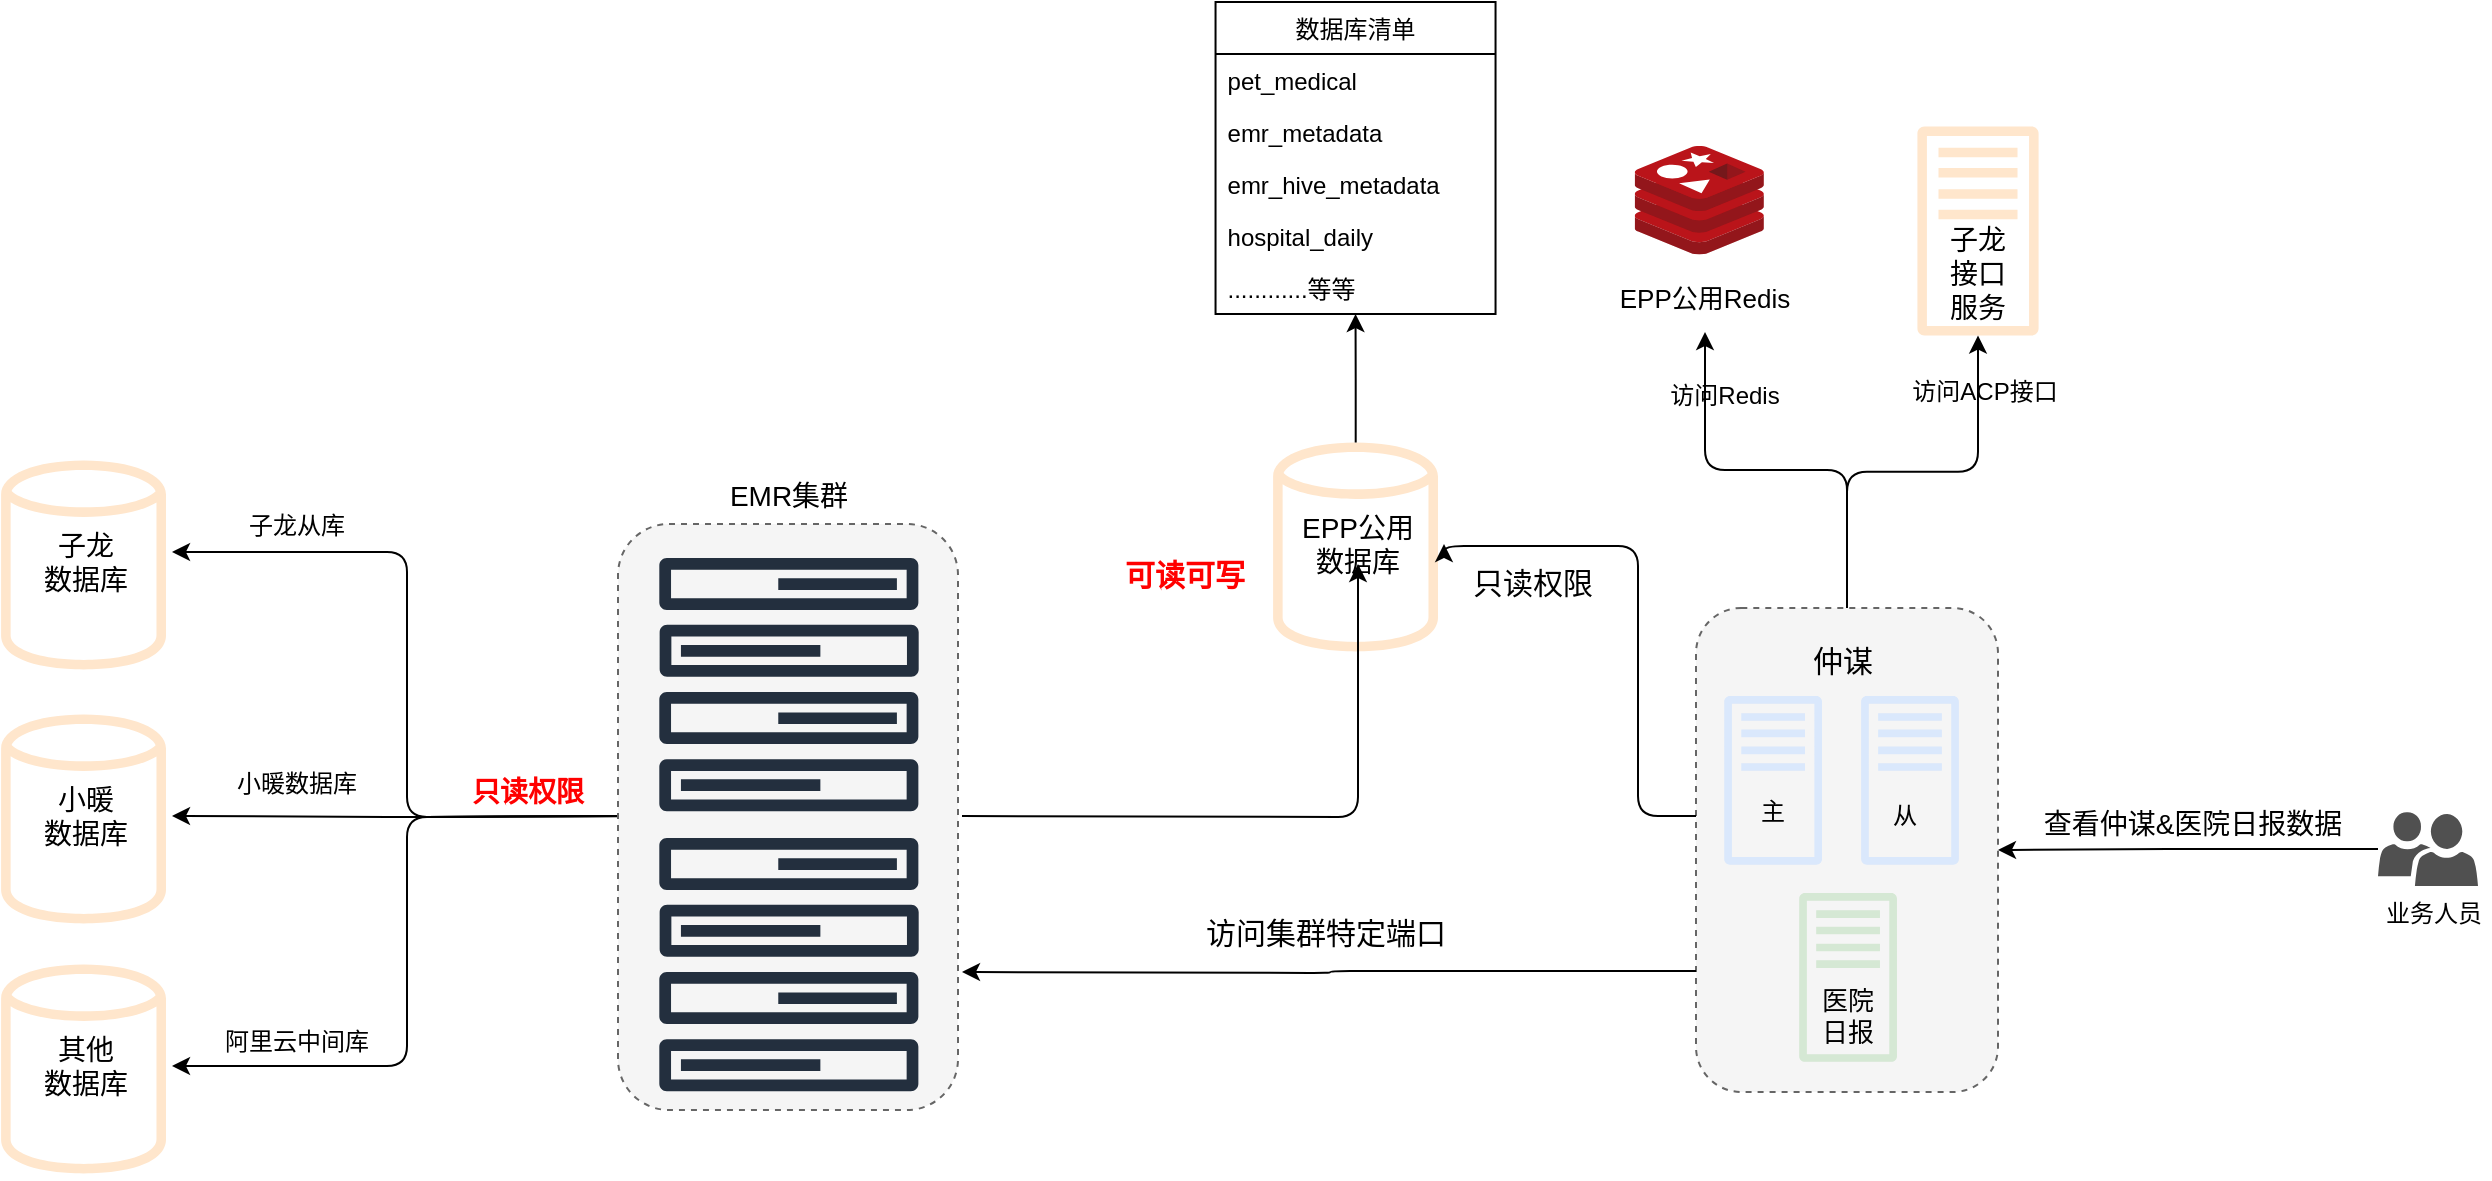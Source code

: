 <mxfile version="12.8.2" type="github">
  <diagram id="RR_c8ggQtL3WIy5Bg4WH" name="Page-1">
    <mxGraphModel dx="1112" dy="1057" grid="0" gridSize="10" guides="1" tooltips="1" connect="1" arrows="1" fold="1" page="0" pageScale="1" pageWidth="827" pageHeight="1169" background="#FFFFFF" math="0" shadow="0">
      <root>
        <mxCell id="0" />
        <mxCell id="1" parent="0" />
        <mxCell id="zOEphUjOcovV0QVA03cs-1" value="" style="group" parent="1" vertex="1" connectable="0">
          <mxGeometry x="1161" y="36" width="86" height="105" as="geometry" />
        </mxCell>
        <mxCell id="zOEphUjOcovV0QVA03cs-2" value="" style="outlineConnect=0;fillColor=#ffe6cc;strokeColor=#d79b00;dashed=0;verticalLabelPosition=bottom;verticalAlign=top;align=center;html=1;fontSize=12;fontStyle=0;aspect=fixed;pointerEvents=1;shape=mxgraph.aws4.traditional_server;" parent="zOEphUjOcovV0QVA03cs-1" vertex="1">
          <mxGeometry x="12.71" width="60.58" height="105" as="geometry" />
        </mxCell>
        <mxCell id="zOEphUjOcovV0QVA03cs-3" value="&lt;font style=&quot;font-size: 14px&quot;&gt;子龙&lt;br&gt;接口&lt;br&gt;服务&lt;/font&gt;" style="text;html=1;strokeColor=none;fillColor=none;align=center;verticalAlign=middle;whiteSpace=wrap;rounded=0;dashed=1;" parent="zOEphUjOcovV0QVA03cs-1" vertex="1">
          <mxGeometry y="64" width="86" height="20" as="geometry" />
        </mxCell>
        <mxCell id="zOEphUjOcovV0QVA03cs-4" value="" style="group" parent="1" vertex="1" connectable="0">
          <mxGeometry x="215" y="201" width="86.0" height="109" as="geometry" />
        </mxCell>
        <mxCell id="zOEphUjOcovV0QVA03cs-5" value="" style="group" parent="zOEphUjOcovV0QVA03cs-4" vertex="1" connectable="0">
          <mxGeometry width="86.0" height="109" as="geometry" />
        </mxCell>
        <mxCell id="zOEphUjOcovV0QVA03cs-6" value="" style="outlineConnect=0;fillColor=#ffe6cc;strokeColor=#d79b00;dashed=0;verticalLabelPosition=bottom;verticalAlign=top;align=center;html=1;fontSize=12;fontStyle=0;aspect=fixed;pointerEvents=1;shape=mxgraph.aws4.generic_database;" parent="zOEphUjOcovV0QVA03cs-5" vertex="1">
          <mxGeometry x="0.55" width="82.45" height="109" as="geometry" />
        </mxCell>
        <mxCell id="zOEphUjOcovV0QVA03cs-7" value="&lt;span style=&quot;font-size: 14px&quot;&gt;子龙&lt;br&gt;数据库&lt;/span&gt;" style="text;html=1;strokeColor=none;fillColor=none;align=center;verticalAlign=middle;whiteSpace=wrap;rounded=0;dashed=1;" parent="zOEphUjOcovV0QVA03cs-5" vertex="1">
          <mxGeometry y="43" width="86" height="20" as="geometry" />
        </mxCell>
        <mxCell id="zOEphUjOcovV0QVA03cs-8" value="" style="group" parent="1" vertex="1" connectable="0">
          <mxGeometry x="215" y="328" width="86.0" height="109" as="geometry" />
        </mxCell>
        <mxCell id="zOEphUjOcovV0QVA03cs-9" value="" style="group" parent="zOEphUjOcovV0QVA03cs-8" vertex="1" connectable="0">
          <mxGeometry width="86.0" height="109" as="geometry" />
        </mxCell>
        <mxCell id="zOEphUjOcovV0QVA03cs-10" value="" style="outlineConnect=0;fillColor=#ffe6cc;strokeColor=#d79b00;dashed=0;verticalLabelPosition=bottom;verticalAlign=top;align=center;html=1;fontSize=12;fontStyle=0;aspect=fixed;pointerEvents=1;shape=mxgraph.aws4.generic_database;" parent="zOEphUjOcovV0QVA03cs-9" vertex="1">
          <mxGeometry x="0.55" width="82.45" height="109" as="geometry" />
        </mxCell>
        <mxCell id="zOEphUjOcovV0QVA03cs-11" value="&lt;font style=&quot;font-size: 14px&quot;&gt;小暖&lt;br&gt;数据库&lt;/font&gt;" style="text;html=1;strokeColor=none;fillColor=none;align=center;verticalAlign=middle;whiteSpace=wrap;rounded=0;dashed=1;" parent="zOEphUjOcovV0QVA03cs-9" vertex="1">
          <mxGeometry y="43" width="86" height="20" as="geometry" />
        </mxCell>
        <mxCell id="zOEphUjOcovV0QVA03cs-12" value="" style="group" parent="1" vertex="1" connectable="0">
          <mxGeometry x="215" y="453" width="86.0" height="109" as="geometry" />
        </mxCell>
        <mxCell id="zOEphUjOcovV0QVA03cs-13" value="" style="outlineConnect=0;fillColor=#ffe6cc;strokeColor=#d79b00;dashed=0;verticalLabelPosition=bottom;verticalAlign=top;align=center;html=1;fontSize=12;fontStyle=0;aspect=fixed;pointerEvents=1;shape=mxgraph.aws4.generic_database;" parent="zOEphUjOcovV0QVA03cs-12" vertex="1">
          <mxGeometry x="0.55" width="82.45" height="109" as="geometry" />
        </mxCell>
        <mxCell id="zOEphUjOcovV0QVA03cs-14" value="&lt;font style=&quot;font-size: 14px&quot;&gt;其他&lt;br&gt;数据库&lt;/font&gt;" style="text;html=1;strokeColor=none;fillColor=none;align=center;verticalAlign=middle;whiteSpace=wrap;rounded=0;dashed=1;" parent="zOEphUjOcovV0QVA03cs-12" vertex="1">
          <mxGeometry y="43" width="86" height="20" as="geometry" />
        </mxCell>
        <mxCell id="zOEphUjOcovV0QVA03cs-21" style="edgeStyle=orthogonalEdgeStyle;rounded=1;orthogonalLoop=1;jettySize=auto;html=1;exitX=0;exitY=0.5;exitDx=0;exitDy=0;entryX=1;entryY=0.25;entryDx=0;entryDy=0;" parent="1" target="zOEphUjOcovV0QVA03cs-7" edge="1">
          <mxGeometry relative="1" as="geometry">
            <mxPoint x="536" y="381" as="sourcePoint" />
          </mxGeometry>
        </mxCell>
        <mxCell id="zOEphUjOcovV0QVA03cs-22" style="edgeStyle=orthogonalEdgeStyle;rounded=1;orthogonalLoop=1;jettySize=auto;html=1;exitX=0;exitY=0.5;exitDx=0;exitDy=0;entryX=1;entryY=0.5;entryDx=0;entryDy=0;" parent="1" target="zOEphUjOcovV0QVA03cs-11" edge="1">
          <mxGeometry relative="1" as="geometry">
            <mxPoint x="536" y="381" as="sourcePoint" />
          </mxGeometry>
        </mxCell>
        <mxCell id="zOEphUjOcovV0QVA03cs-23" style="edgeStyle=orthogonalEdgeStyle;rounded=1;orthogonalLoop=1;jettySize=auto;html=1;exitX=0;exitY=0.5;exitDx=0;exitDy=0;entryX=1;entryY=0.5;entryDx=0;entryDy=0;" parent="1" target="zOEphUjOcovV0QVA03cs-14" edge="1">
          <mxGeometry relative="1" as="geometry">
            <mxPoint x="536" y="381" as="sourcePoint" />
          </mxGeometry>
        </mxCell>
        <mxCell id="zOEphUjOcovV0QVA03cs-24" value="&lt;font size=&quot;1&quot; color=&quot;#ff0000&quot;&gt;&lt;b style=&quot;font-size: 14px&quot;&gt;只读权限&lt;/b&gt;&lt;/font&gt;" style="text;html=1;strokeColor=none;fillColor=none;align=center;verticalAlign=middle;whiteSpace=wrap;rounded=0;dashed=1;" parent="1" vertex="1">
          <mxGeometry x="443" y="359" width="72" height="20" as="geometry" />
        </mxCell>
        <mxCell id="zOEphUjOcovV0QVA03cs-25" value="子龙从库" style="text;html=1;strokeColor=none;fillColor=none;align=center;verticalAlign=middle;whiteSpace=wrap;rounded=0;dashed=1;" parent="1" vertex="1">
          <mxGeometry x="330" y="226" width="67" height="20" as="geometry" />
        </mxCell>
        <mxCell id="zOEphUjOcovV0QVA03cs-26" value="" style="group" parent="1" vertex="1" connectable="0">
          <mxGeometry x="851" y="192" width="86.0" height="109" as="geometry" />
        </mxCell>
        <mxCell id="zOEphUjOcovV0QVA03cs-27" value="" style="group" parent="zOEphUjOcovV0QVA03cs-26" vertex="1" connectable="0">
          <mxGeometry width="86.0" height="109" as="geometry" />
        </mxCell>
        <mxCell id="zOEphUjOcovV0QVA03cs-28" value="" style="outlineConnect=0;fillColor=#ffe6cc;strokeColor=#d79b00;dashed=0;verticalLabelPosition=bottom;verticalAlign=top;align=center;html=1;fontSize=12;fontStyle=0;aspect=fixed;pointerEvents=1;shape=mxgraph.aws4.generic_database;" parent="zOEphUjOcovV0QVA03cs-27" vertex="1">
          <mxGeometry x="0.55" width="82.45" height="109" as="geometry" />
        </mxCell>
        <mxCell id="zOEphUjOcovV0QVA03cs-29" value="&lt;span style=&quot;font-size: 14px&quot;&gt;EPP公用&lt;br&gt;数据库&lt;/span&gt;" style="text;html=1;strokeColor=none;fillColor=none;align=center;verticalAlign=middle;whiteSpace=wrap;rounded=0;dashed=1;" parent="zOEphUjOcovV0QVA03cs-27" vertex="1">
          <mxGeometry y="43" width="86" height="20" as="geometry" />
        </mxCell>
        <mxCell id="zOEphUjOcovV0QVA03cs-30" style="edgeStyle=orthogonalEdgeStyle;rounded=1;orthogonalLoop=1;jettySize=auto;html=1;exitX=1;exitY=0.5;exitDx=0;exitDy=0;" parent="1" target="zOEphUjOcovV0QVA03cs-29" edge="1">
          <mxGeometry relative="1" as="geometry">
            <mxPoint x="696" y="381" as="sourcePoint" />
          </mxGeometry>
        </mxCell>
        <mxCell id="zOEphUjOcovV0QVA03cs-31" value="" style="group" parent="1" vertex="1" connectable="0">
          <mxGeometry x="1063" y="277" width="151" height="242" as="geometry" />
        </mxCell>
        <mxCell id="zOEphUjOcovV0QVA03cs-32" value="" style="rounded=1;whiteSpace=wrap;html=1;dashed=1;fillColor=#f5f5f5;strokeColor=#666666;fontColor=#333333;" parent="zOEphUjOcovV0QVA03cs-31" vertex="1">
          <mxGeometry width="151" height="242.0" as="geometry" />
        </mxCell>
        <mxCell id="zOEphUjOcovV0QVA03cs-33" value="" style="group" parent="zOEphUjOcovV0QVA03cs-31" vertex="1" connectable="0">
          <mxGeometry x="14.122" y="15.33" width="117.324" height="212.434" as="geometry" />
        </mxCell>
        <mxCell id="zOEphUjOcovV0QVA03cs-34" value="" style="group" parent="zOEphUjOcovV0QVA03cs-33" vertex="1" connectable="0">
          <mxGeometry width="117.324" height="113.882" as="geometry" />
        </mxCell>
        <mxCell id="zOEphUjOcovV0QVA03cs-35" value="" style="outlineConnect=0;fillColor=#dae8fc;strokeColor=#6c8ebf;dashed=0;verticalLabelPosition=bottom;verticalAlign=top;align=center;html=1;fontSize=12;fontStyle=0;aspect=fixed;pointerEvents=1;shape=mxgraph.aws4.traditional_server;" parent="zOEphUjOcovV0QVA03cs-34" vertex="1">
          <mxGeometry y="28.471" width="48.885" height="84.734" as="geometry" />
        </mxCell>
        <mxCell id="zOEphUjOcovV0QVA03cs-36" value="" style="outlineConnect=0;fillColor=#dae8fc;strokeColor=#6c8ebf;dashed=0;verticalLabelPosition=bottom;verticalAlign=top;align=center;html=1;fontSize=12;fontStyle=0;aspect=fixed;pointerEvents=1;shape=mxgraph.aws4.traditional_server;" parent="zOEphUjOcovV0QVA03cs-34" vertex="1">
          <mxGeometry x="68.439" y="28.471" width="48.885" height="84.734" as="geometry" />
        </mxCell>
        <mxCell id="zOEphUjOcovV0QVA03cs-37" value="&lt;font style=&quot;font-size: 15px&quot;&gt;仲谋&lt;/font&gt;" style="text;html=1;strokeColor=none;fillColor=none;align=center;verticalAlign=middle;whiteSpace=wrap;rounded=0;dashed=1;" parent="zOEphUjOcovV0QVA03cs-34" vertex="1">
          <mxGeometry x="38.022" width="43.453" height="21.9" as="geometry" />
        </mxCell>
        <mxCell id="zOEphUjOcovV0QVA03cs-38" value="主" style="text;html=1;strokeColor=none;fillColor=none;align=center;verticalAlign=middle;whiteSpace=wrap;rounded=0;dashed=1;" parent="zOEphUjOcovV0QVA03cs-34" vertex="1">
          <mxGeometry x="2.716" y="75.557" width="43.453" height="21.9" as="geometry" />
        </mxCell>
        <mxCell id="zOEphUjOcovV0QVA03cs-39" value="从" style="text;html=1;strokeColor=none;fillColor=none;align=center;verticalAlign=middle;whiteSpace=wrap;rounded=0;dashed=1;" parent="zOEphUjOcovV0QVA03cs-34" vertex="1">
          <mxGeometry x="68.439" y="77.747" width="43.453" height="21.9" as="geometry" />
        </mxCell>
        <mxCell id="zOEphUjOcovV0QVA03cs-40" value="" style="group" parent="zOEphUjOcovV0QVA03cs-33" vertex="1" connectable="0">
          <mxGeometry x="27.158" y="127.023" width="69.525" height="85.412" as="geometry" />
        </mxCell>
        <mxCell id="zOEphUjOcovV0QVA03cs-41" value="" style="outlineConnect=0;fillColor=#d5e8d4;strokeColor=#82b366;dashed=0;verticalLabelPosition=bottom;verticalAlign=top;align=center;html=1;fontSize=12;fontStyle=0;aspect=fixed;pointerEvents=1;shape=mxgraph.aws4.traditional_server;" parent="zOEphUjOcovV0QVA03cs-40" vertex="1">
          <mxGeometry x="10.32" width="48.885" height="84.734" as="geometry" />
        </mxCell>
        <mxCell id="zOEphUjOcovV0QVA03cs-42" value="&lt;font style=&quot;font-size: 13px&quot;&gt;医院&lt;br&gt;日报&lt;/font&gt;" style="text;html=1;strokeColor=none;fillColor=none;align=center;verticalAlign=middle;whiteSpace=wrap;rounded=0;dashed=1;" parent="zOEphUjOcovV0QVA03cs-40" vertex="1">
          <mxGeometry y="50.371" width="69.525" height="21.9" as="geometry" />
        </mxCell>
        <mxCell id="zOEphUjOcovV0QVA03cs-43" value="" style="group" parent="1" vertex="1" connectable="0">
          <mxGeometry x="1019" y="46" width="97" height="93" as="geometry" />
        </mxCell>
        <mxCell id="zOEphUjOcovV0QVA03cs-44" value="" style="aspect=fixed;html=1;points=[];align=center;image;fontSize=12;image=img/lib/mscae/Cache_Redis_Product.svg;dashed=1;" parent="zOEphUjOcovV0QVA03cs-43" vertex="1">
          <mxGeometry x="13.355" width="64.583" height="54.25" as="geometry" />
        </mxCell>
        <mxCell id="zOEphUjOcovV0QVA03cs-45" value="&lt;font style=&quot;font-size: 13px&quot;&gt;EPP公用Redis&lt;/font&gt;" style="text;html=1;strokeColor=none;fillColor=none;align=center;verticalAlign=middle;whiteSpace=wrap;rounded=0;dashed=1;" parent="zOEphUjOcovV0QVA03cs-43" vertex="1">
          <mxGeometry y="58.125" width="97.0" height="34.875" as="geometry" />
        </mxCell>
        <mxCell id="zOEphUjOcovV0QVA03cs-46" value="&lt;font style=&quot;font-size: 15px&quot; color=&quot;#ff0000&quot;&gt;&lt;b&gt;可读可写&lt;/b&gt;&lt;/font&gt;" style="text;html=1;strokeColor=none;fillColor=none;align=center;verticalAlign=middle;whiteSpace=wrap;rounded=0;dashed=1;" parent="1" vertex="1">
          <mxGeometry x="768" y="250" width="79" height="20" as="geometry" />
        </mxCell>
        <mxCell id="zOEphUjOcovV0QVA03cs-49" style="edgeStyle=orthogonalEdgeStyle;rounded=1;orthogonalLoop=1;jettySize=auto;html=1;entryX=0.5;entryY=1;entryDx=0;entryDy=0;" parent="1" source="zOEphUjOcovV0QVA03cs-32" target="zOEphUjOcovV0QVA03cs-45" edge="1">
          <mxGeometry relative="1" as="geometry" />
        </mxCell>
        <mxCell id="zOEphUjOcovV0QVA03cs-50" style="edgeStyle=orthogonalEdgeStyle;rounded=1;orthogonalLoop=1;jettySize=auto;html=1;" parent="1" source="zOEphUjOcovV0QVA03cs-32" target="zOEphUjOcovV0QVA03cs-2" edge="1">
          <mxGeometry relative="1" as="geometry" />
        </mxCell>
        <mxCell id="zOEphUjOcovV0QVA03cs-51" value="访问ACP接口" style="text;html=1;strokeColor=none;fillColor=none;align=center;verticalAlign=middle;whiteSpace=wrap;rounded=0;dashed=1;" parent="1" vertex="1">
          <mxGeometry x="1168" y="159" width="79" height="20" as="geometry" />
        </mxCell>
        <mxCell id="zOEphUjOcovV0QVA03cs-48" value="&lt;font style=&quot;font-size: 15px&quot;&gt;只读权限&lt;/font&gt;" style="text;html=1;strokeColor=none;fillColor=none;align=center;verticalAlign=middle;whiteSpace=wrap;rounded=0;dashed=1;" parent="1" vertex="1">
          <mxGeometry x="947" y="254" width="69" height="20" as="geometry" />
        </mxCell>
        <mxCell id="N-p0c4gEzNbc_jAWXQmp-2" style="edgeStyle=orthogonalEdgeStyle;rounded=1;orthogonalLoop=1;jettySize=auto;html=1;entryX=1;entryY=0.5;entryDx=0;entryDy=0;" parent="1" source="zOEphUjOcovV0QVA03cs-32" target="zOEphUjOcovV0QVA03cs-29" edge="1">
          <mxGeometry relative="1" as="geometry">
            <mxPoint x="1054" y="380.5" as="sourcePoint" />
            <mxPoint x="911" y="246" as="targetPoint" />
            <Array as="points">
              <mxPoint x="1034" y="381" />
              <mxPoint x="1034" y="246" />
            </Array>
          </mxGeometry>
        </mxCell>
        <mxCell id="N-p0c4gEzNbc_jAWXQmp-3" value="&lt;font style=&quot;font-size: 15px&quot;&gt;访问集群特定端口&lt;/font&gt;" style="text;html=1;strokeColor=none;fillColor=none;align=center;verticalAlign=middle;whiteSpace=wrap;rounded=0;" parent="1" vertex="1">
          <mxGeometry x="809" y="429" width="138" height="20" as="geometry" />
        </mxCell>
        <mxCell id="2CX6G7BixtwcyF8iLQ-1-1" style="edgeStyle=orthogonalEdgeStyle;rounded=1;orthogonalLoop=1;jettySize=auto;html=1;exitX=0;exitY=0.75;exitDx=0;exitDy=0;" edge="1" parent="1" source="zOEphUjOcovV0QVA03cs-32">
          <mxGeometry relative="1" as="geometry">
            <mxPoint x="696" y="459" as="targetPoint" />
          </mxGeometry>
        </mxCell>
        <mxCell id="2CX6G7BixtwcyF8iLQ-1-2" value="小暖数据库" style="text;html=1;strokeColor=none;fillColor=none;align=center;verticalAlign=middle;whiteSpace=wrap;rounded=0;dashed=1;" vertex="1" parent="1">
          <mxGeometry x="330" y="355" width="67" height="20" as="geometry" />
        </mxCell>
        <mxCell id="2CX6G7BixtwcyF8iLQ-1-3" value="阿里云中间库" style="text;html=1;strokeColor=none;fillColor=none;align=center;verticalAlign=middle;whiteSpace=wrap;rounded=0;dashed=1;" vertex="1" parent="1">
          <mxGeometry x="321" y="484" width="85" height="20" as="geometry" />
        </mxCell>
        <mxCell id="2CX6G7BixtwcyF8iLQ-1-4" value="数据库清单" style="swimlane;fontStyle=0;childLayout=stackLayout;horizontal=1;startSize=26;fillColor=none;horizontalStack=0;resizeParent=1;resizeParentMax=0;resizeLast=0;collapsible=1;marginBottom=0;" vertex="1" parent="1">
          <mxGeometry x="822.77" y="-26" width="140" height="156" as="geometry">
            <mxRectangle x="822.77" y="-26" width="87" height="26" as="alternateBounds" />
          </mxGeometry>
        </mxCell>
        <mxCell id="2CX6G7BixtwcyF8iLQ-1-5" value="pet_medical" style="text;strokeColor=none;fillColor=none;align=left;verticalAlign=top;spacingLeft=4;spacingRight=4;overflow=hidden;rotatable=0;points=[[0,0.5],[1,0.5]];portConstraint=eastwest;" vertex="1" parent="2CX6G7BixtwcyF8iLQ-1-4">
          <mxGeometry y="26" width="140" height="26" as="geometry" />
        </mxCell>
        <mxCell id="2CX6G7BixtwcyF8iLQ-1-6" value="emr_metadata" style="text;strokeColor=none;fillColor=none;align=left;verticalAlign=top;spacingLeft=4;spacingRight=4;overflow=hidden;rotatable=0;points=[[0,0.5],[1,0.5]];portConstraint=eastwest;" vertex="1" parent="2CX6G7BixtwcyF8iLQ-1-4">
          <mxGeometry y="52" width="140" height="26" as="geometry" />
        </mxCell>
        <mxCell id="2CX6G7BixtwcyF8iLQ-1-20" value="emr_hive_metadata" style="text;strokeColor=none;fillColor=none;align=left;verticalAlign=top;spacingLeft=4;spacingRight=4;overflow=hidden;rotatable=0;points=[[0,0.5],[1,0.5]];portConstraint=eastwest;" vertex="1" parent="2CX6G7BixtwcyF8iLQ-1-4">
          <mxGeometry y="78" width="140" height="26" as="geometry" />
        </mxCell>
        <mxCell id="2CX6G7BixtwcyF8iLQ-1-7" value="hospital_daily&#xa;" style="text;strokeColor=none;fillColor=none;align=left;verticalAlign=top;spacingLeft=4;spacingRight=4;overflow=hidden;rotatable=0;points=[[0,0.5],[1,0.5]];portConstraint=eastwest;" vertex="1" parent="2CX6G7BixtwcyF8iLQ-1-4">
          <mxGeometry y="104" width="140" height="26" as="geometry" />
        </mxCell>
        <mxCell id="2CX6G7BixtwcyF8iLQ-1-8" value="............等等" style="text;strokeColor=none;fillColor=none;align=left;verticalAlign=top;spacingLeft=4;spacingRight=4;overflow=hidden;rotatable=0;points=[[0,0.5],[1,0.5]];portConstraint=eastwest;" vertex="1" parent="2CX6G7BixtwcyF8iLQ-1-4">
          <mxGeometry y="130" width="140" height="26" as="geometry" />
        </mxCell>
        <mxCell id="2CX6G7BixtwcyF8iLQ-1-10" style="edgeStyle=orthogonalEdgeStyle;rounded=0;orthogonalLoop=1;jettySize=auto;html=1;entryX=0.5;entryY=1;entryDx=0;entryDy=0;" edge="1" parent="1" source="zOEphUjOcovV0QVA03cs-28" target="2CX6G7BixtwcyF8iLQ-1-4">
          <mxGeometry relative="1" as="geometry" />
        </mxCell>
        <mxCell id="2CX6G7BixtwcyF8iLQ-1-12" style="edgeStyle=orthogonalEdgeStyle;rounded=1;orthogonalLoop=1;jettySize=auto;html=1;entryX=1;entryY=0.5;entryDx=0;entryDy=0;" edge="1" parent="1" source="2CX6G7BixtwcyF8iLQ-1-11" target="zOEphUjOcovV0QVA03cs-32">
          <mxGeometry relative="1" as="geometry" />
        </mxCell>
        <mxCell id="2CX6G7BixtwcyF8iLQ-1-14" value="" style="group" vertex="1" connectable="0" parent="1">
          <mxGeometry x="1404" y="379" width="56" height="60.5" as="geometry" />
        </mxCell>
        <mxCell id="2CX6G7BixtwcyF8iLQ-1-11" value="" style="pointerEvents=1;shadow=0;dashed=0;html=1;strokeColor=none;labelPosition=center;verticalLabelPosition=bottom;verticalAlign=top;align=center;fillColor=#505050;shape=mxgraph.mscae.intune.user_group" vertex="1" parent="2CX6G7BixtwcyF8iLQ-1-14">
          <mxGeometry width="50" height="37" as="geometry" />
        </mxCell>
        <mxCell id="2CX6G7BixtwcyF8iLQ-1-13" value="业务人员" style="text;html=1;strokeColor=none;fillColor=none;align=center;verticalAlign=middle;whiteSpace=wrap;rounded=0;" vertex="1" parent="2CX6G7BixtwcyF8iLQ-1-14">
          <mxGeometry y="40.5" width="56" height="20" as="geometry" />
        </mxCell>
        <mxCell id="2CX6G7BixtwcyF8iLQ-1-15" value="&lt;font style=&quot;font-size: 14px&quot;&gt;查看仲谋&amp;amp;医院日报数据&lt;/font&gt;" style="text;html=1;strokeColor=none;fillColor=none;align=center;verticalAlign=middle;whiteSpace=wrap;rounded=0;" vertex="1" parent="1">
          <mxGeometry x="1232" y="375" width="159" height="20" as="geometry" />
        </mxCell>
        <mxCell id="2CX6G7BixtwcyF8iLQ-1-19" value="访问Redis" style="text;html=1;strokeColor=none;fillColor=none;align=center;verticalAlign=middle;whiteSpace=wrap;rounded=0;dashed=1;" vertex="1" parent="1">
          <mxGeometry x="1045" y="161" width="65" height="20" as="geometry" />
        </mxCell>
        <mxCell id="zOEphUjOcovV0QVA03cs-20" value="&lt;font style=&quot;font-size: 14px&quot;&gt;EMR集群&lt;/font&gt;" style="text;html=1;strokeColor=none;fillColor=none;align=center;verticalAlign=middle;whiteSpace=wrap;rounded=0;dashed=1;" parent="1" vertex="1">
          <mxGeometry x="574.5" y="211" width="69" height="20" as="geometry" />
        </mxCell>
        <mxCell id="2CX6G7BixtwcyF8iLQ-1-38" value="" style="group" vertex="1" connectable="0" parent="1">
          <mxGeometry x="524" y="235" width="170" height="293" as="geometry" />
        </mxCell>
        <mxCell id="2CX6G7BixtwcyF8iLQ-1-27" value="" style="rounded=1;whiteSpace=wrap;html=1;dashed=1;fillColor=#f5f5f5;strokeColor=#666666;fontColor=#333333;" vertex="1" parent="2CX6G7BixtwcyF8iLQ-1-38">
          <mxGeometry width="170" height="293" as="geometry" />
        </mxCell>
        <mxCell id="zOEphUjOcovV0QVA03cs-19" value="" style="outlineConnect=0;fontColor=#232F3E;gradientColor=none;fillColor=#232F3E;strokeColor=none;dashed=0;verticalLabelPosition=bottom;verticalAlign=top;align=center;html=1;fontSize=12;fontStyle=0;aspect=fixed;pointerEvents=1;shape=mxgraph.aws4.forums;" parent="2CX6G7BixtwcyF8iLQ-1-38" vertex="1">
          <mxGeometry x="20.5" y="157" width="130" height="126.67" as="geometry" />
        </mxCell>
        <mxCell id="zOEphUjOcovV0QVA03cs-18" value="" style="outlineConnect=0;fontColor=#232F3E;gradientColor=none;fillColor=#232F3E;strokeColor=none;dashed=0;verticalLabelPosition=bottom;verticalAlign=top;align=center;html=1;fontSize=12;fontStyle=0;aspect=fixed;pointerEvents=1;shape=mxgraph.aws4.forums;" parent="2CX6G7BixtwcyF8iLQ-1-38" vertex="1">
          <mxGeometry x="20.5" y="17" width="130" height="126.67" as="geometry" />
        </mxCell>
      </root>
    </mxGraphModel>
  </diagram>
</mxfile>
